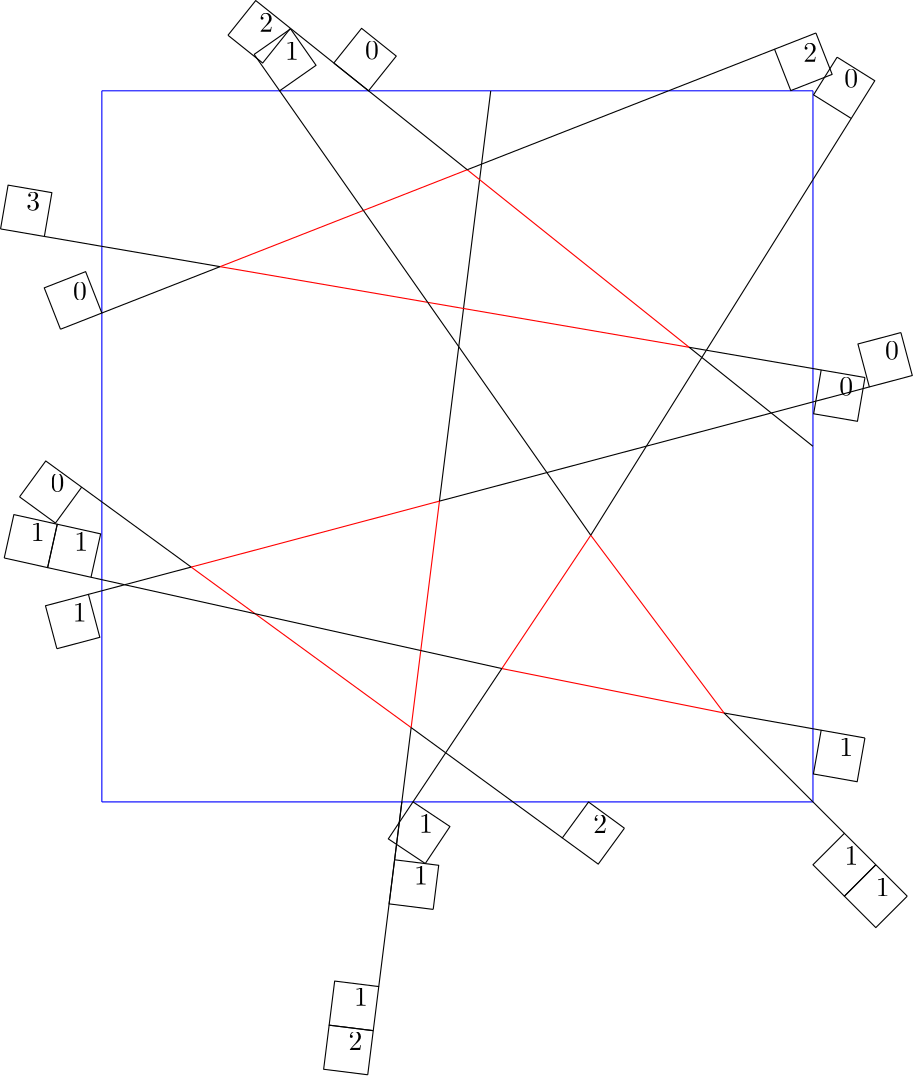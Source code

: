<?xml version="1.0" encoding="UTF-8"?>
<ipe version="70005" creator="HGeometry"><ipestyle name="basic">
<color name="red" value="1 0 0"/>
<color name="green" value="0 1 0"/>
<color name="blue" value="0 0 1"/>
<color name="yellow" value="1 1 0"/>
<color name="orange" value="1 0.647 0"/>
<color name="gold" value="1 0.843 0"/>
<color name="purple" value="0.627 0.125 0.941"/>
<color name="gray" value="0.745 0.745 0.745"/>
<color name="brown" value="0.647 0.165 0.165"/>
<color name="navy" value="0 0 0.502"/>
<color name="pink" value="1 0.753 0.796"/>
<color name="seagreen" value="0.18 0.545 0.341"/>
<color name="turquoise" value="0.251 0.878 0.816"/>
<color name="violet" value="0.933 0.51 0.933"/>
<color name="darkblue" value="0 0 0.545"/>
<color name="darkcyan" value="0 0.545 0.545"/>
<color name="darkgray" value="0.663 0.663 0.663"/>
<color name="darkgreen" value="0 0.392 0"/>
<color name="darkmagenta" value="0.545 0 0.545"/>
<color name="darkorange" value="1 0.549 0"/>
<color name="darkred" value="0.545 0 0"/>
<color name="lightblue" value="0.678 0.847 0.902"/>
<color name="lightcyan" value="0.878 1 1"/>
<color name="lightgray" value="0.827 0.827 0.827"/>
<color name="lightgreen" value="0.565 0.933 0.565"/>
<color name="lightyellow" value="1 1 0.878"/>
<dashstyle name="dashed" value="[4] 0"/>
<dashstyle name="dotted" value="[1 3] 0"/>
<dashstyle name="dash dotted" value="[4 2 1 2] 0"/>
<dashstyle name="dash dot dotted" value="[4 2 1 2 1 2] 0"/>
<pen name="heavier" value="0.8"/>
<pen name="fat" value="1.2"/>
<pen name="ultrafat" value="2"/>
<textsize name="large" value="\large"/>
<textsize name="Large" value="\Large"/>
<textsize name="LARGE" value="\LARGE"/>
<textsize name="huge" value="\huge"/>
<textsize name="Huge" value="\Huge"/>
<textsize name="small" value="\small"/>
<textsize name="footnote" value="\footnotesize"/>
<textsize name="tiny" value="\tiny"/>
<symbolsize name="small" value="2"/>
<symbolsize name="tiny" value="1.1"/>
<symbolsize name="large" value="5"/>
<arrowsize name="small" value="5"/>
<arrowsize name="tiny" value="3"/>
<arrowsize name="large" value="10"/>
<gridsize name="4 pts" value="4"/>
<gridsize name="8 pts (~3 mm)" value="8"/>
<gridsize name="16 pts (~6 mm)" value="16"/>
<gridsize name="32 pts (~12 mm)" value="32"/>
<gridsize name="10 pts (~3.5 mm)" value="10"/>
<gridsize name="20 pts (~7 mm)" value="20"/>
<gridsize name="14 pts (~5 mm)" value="14"/>
<gridsize name="28 pts (~10 mm)" value="28"/>
<gridsize name="56 pts (~20 mm)" value="56"/>
<anglesize name="90 deg" value="90"/>
<anglesize name="60 deg" value="60"/>
<anglesize name="45 deg" value="45"/>
<anglesize name="30 deg" value="30"/>
<anglesize name="22.5 deg" value="22.5"/>
<symbol name="mark/circle(sx)" transformations="translations">
<path fill="sym-stroke">
0.6 0 0 0.6 0 0 e 0.4 0 0 0.4 0 0 e
</path></symbol>
<symbol name="mark/disk(sx)" transformations="translations">
<path fill="sym-stroke">
0.6 0 0 0.6 0 0 e
</path></symbol>
<symbol name="mark/fdisk(sfx)" transformations="translations">
<group><path fill="sym-fill">
0.5 0 0 0.5 0 0 e
</path><path fill="sym-stroke" fillrule="eofill">
0.6 0 0 0.6 0 0 e 0.4 0 0 0.4 0 0 e
</path></group></symbol>
<symbol name="mark/box(sx)" transformations="translations">
<path fill="sym-stroke" fillrule="eofill">
-0.6 -0.6 m 0.6 -0.6 l 0.6 0.6 l -0.6 0.6 l h
-0.4 -0.4 m 0.4 -0.4 l 0.4 0.4 l -0.4 0.4 l h</path></symbol>
<symbol name="mark/square(sx)" transformations="translations">
<path fill="sym-stroke">
-0.6 -0.6 m 0.6 -0.6 l 0.6 0.6 l -0.6 0.6 l h</path></symbol>
<symbol name="mark/fsquare(sfx)" transformations="translations">
<group><path fill="sym-fill">
-0.5 -0.5 m 0.5 -0.5 l 0.5 0.5 l -0.5 0.5 l h</path>
<path fill="sym-stroke" fillrule="eofill">
-0.6 -0.6 m 0.6 -0.6 l 0.6 0.6 l -0.6 0.6 l h
-0.4 -0.4 m 0.4 -0.4 l 0.4 0.4 l -0.4 0.4 l h</path></group></symbol>
<symbol name="mark/cross(sx)" transformations="translations">
<group><path fill="sym-stroke">
-0.43 -0.57 m 0.57 0.43 l 0.43 0.57 l -0.57 -0.43 l h</path>
<path fill="sym-stroke">
-0.43 0.57 m 0.57 -0.43 l 0.43 -0.57 l -0.57 0.43 l h</path>
</group></symbol>
<symbol name="arrow/arc(spx)">
<path pen="sym-pen" stroke="sym-stroke" fill="sym-stroke">
0 0 m -1.0 0.333 l -1.0 -0.333 l h</path></symbol>
<symbol name="arrow/farc(spx)">
<path pen="sym-pen" stroke="sym-stroke" fill="white">
0 0 m -1.0 0.333 l -1.0 -0.333 l h</path></symbol>
<symbol name="arrow/ptarc(spx)">
<path pen="sym-pen" stroke="sym-stroke" fill="sym-stroke">
0 0 m -1.0 0.333 l -0.8 0 l -1.0 -0.333 l h</path></symbol>
<symbol name="arrow/fptarc(spx)">
<path pen="sym-pen" stroke="sym-stroke" fill="white">
0 0 m -1.0 0.333 l -0.8 0 l -1.0 -0.333 l h</path></symbol>
<symbol name="arrow/fnormal(spx)">
<path pen="sym-pen" stroke="sym-stroke" fill="white">
0 0 m -1.0 0.333 l -1.0 -0.333 l h</path></symbol>
<symbol name="arrow/pointed(spx)">
<path pen="sym-pen" stroke="sym-stroke" fill="sym-stroke">
0 0 m -1.0 0.333 l -0.8 0 l -1.0 -0.333 l h</path></symbol>
<symbol name="arrow/fpointed(spx)">
<path pen="sym-pen" stroke="sym-stroke" fill="white">
0 0 m -1.0 0.333 l -0.8 0 l -1.0 -0.333 l h</path></symbol>
<symbol name="arrow/linear(spx)">
<path pen="sym-pen" stroke="sym-stroke">
-1.0 0.333 m 0 0 l -1.0 -0.333 l</path></symbol>
<symbol name="arrow/fdouble(spx)">
<path pen="sym-pen" stroke="sym-stroke" fill="white">
0 0 m -1.0 0.333 l -1.0 -0.333 l h
-1 0 m -2.0 0.333 l -2.0 -0.333 l h
</path></symbol>
<symbol name="arrow/double(spx)">
<path pen="sym-pen" stroke="sym-stroke" fill="sym-stroke">
0 0 m -1.0 0.333 l -1.0 -0.333 l h
-1 0 m -2.0 0.333 l -2.0 -0.333 l h
</path></symbol>
<tiling name="falling" angle="-60" width="1" step="4"/>
<tiling name="rising" angle="30" width="1" step="4"/>
<textstyle name="center" begin="\begin{center}" end="\end{center}"/>
<textstyle name="itemize" begin="\begin{itemize}" end="\end{itemize}"/>
<textstyle name="item" begin="\begin{itemize}\item{}" end="\end{itemize}"/>
</ipestyle><page><layer name="alpha"/><view layers="alpha" active="alpha"/><path stroke="blue">-128.0 128.0 m
-128.0 109.33073 -128.0 90.66146 -128.0 72.0 c
</path><path stroke="blue">-128.0 72.0 m
-128.0 63.992188 -128.0 55.992188 -128.0 48.0 c
</path><path stroke="blue">-128.0 48.0 m
-128.0 25.325521 -128.0 2.6588535 -128.0 -20.0 c
</path><path stroke="blue">-128.0 -20.0 m
-128.0 -29.341146 -128.0 -38.67448 -128.0 -48.0 c
</path><path stroke="blue">-128.0 -48.0 m
-128.0 -49.341145 -128.0 -50.67448 -128.0 -52.0 c
</path><path stroke="blue">-128.0 -52.0 m
-128.0 -77.33854 -128.0 -102.66927 -128.0 -128.0 c
</path><path stroke="blue">-128.0 -128.0 m
-91.9974 -128.0 -55.994793 -128.0 -20.0 -128.0 c
</path><path stroke="blue">-20.0 -128.0 m
-18.658854 -128.0 -17.325521 -128.0 -16.0 -128.0 c
</path><path stroke="blue">-16.0 -128.0 m
-3.9921875 -128.0 8.0078125 -128.0 20.0 -128.0 c
</path><path stroke="blue">20.0 -128.0 m
56.005207 -128.0 92.0026 -128.0 128.0 -128.0 c
</path><path stroke="blue">128.0 -128.0 m
128.0 -119.22135 128.0 -110.44271 128.0 -101.671 c
</path><path stroke="blue">128.0 -101.671 m
128.0 -67.77344 128.0 -33.882813 128.0 0.0 c
</path><path stroke="blue">128.0 0.0 m
128.0 5.341146 128.0 10.6744795 128.0 16.0 c
</path><path stroke="blue">128.0 16.0 m
128.0 20.007813 128.0 24.007813 128.0 28.0 c
</path><path stroke="blue">128.0 28.0 m
128.0 50.67448 128.0 73.34115 128.0 96.0 c
</path><path stroke="blue">128.0 96.0 m
128.0 106.671875 128.0 117.33594 128.0 128.0 c
</path><path stroke="blue">128.0 128.0 m
110.66406 128.0 93.328125 128.0 76.0 128.0 c
</path><path stroke="blue">76.0 128.0 m
54.658855 128.0 33.32552 128.0 12.0 128.0 c
</path><path stroke="blue">12.0 128.0 m
-2.6744795 128.0 -17.341146 128.0 -32.0 128.0 c
</path><path stroke="blue">-32.0 128.0 m
-42.67448 128.0 -53.341145 128.0 -64.0 128.0 c
</path><path stroke="blue">-64.0 128.0 m
-85.33854 128.0 -106.66927 128.0 -128.0 128.0 c
</path><path stroke="red">-95.8507 -43.4603 m
-88.17648 -49.06042 -80.50227 -54.66054 -72.82834 -60.260406 c
</path><path stroke="red">-72.82834 -60.260406 m
-54.104137 -73.92411 -35.38022 -87.587555 -16.6563 -101.251 c
</path><path stroke="red">-16.6563 -101.251 m
-15.50074 -92.006454 -14.3451805 -82.76191 -13.189071 -73.513435 c
</path><path stroke="red">-13.189071 -73.513435 m
-10.947964 -55.583977 -8.706307 -37.65059 -6.46465 -19.7172 c
</path><path stroke="red">-6.46465 -19.7172 m
-36.26 -27.631567 -66.05535 -35.545933 -95.8507 -43.4603 c
</path><path stroke="black">-6.46465 -19.7172 m
-4.147928 -1.1834285 -1.8312069 17.350344 0.4847804 35.879036 c
</path><path stroke="black">0.4847804 35.879036 m
1.0580269 40.464214 1.6305393 45.044315 2.2030098 49.621456 c
</path><path stroke="black">2.2030098 49.621456 m
4.1354685 65.08375 6.0678854 80.54308 8.000077 95.9997 c
</path><path stroke="black">8.000077 95.9997 m
8.233966 97.87173 8.4676285 99.74103 8.700999 101.6084 c
</path><path stroke="black">8.700999 101.6084 m
9.800861 110.40689 10.900431 119.203445 12.0 128.0 c
</path><path stroke="black">-6.46465 -19.7172 m
6.4286585 -16.292412 19.321968 -12.867624 32.210888 -9.444261 c
</path><path stroke="black">32.210888 -9.444261 m
44.159298 -6.270203 56.10333 -3.0975695 68.04676 7.481755e-2 c
</path><path stroke="black">68.04676 7.481755e-2 m
83.027985 4.0543 98.00863 8.033536 112.985466 12.011808 c
</path><path stroke="black">112.985466 12.011808 m
117.99284 13.341847 122.99642 14.670923 128.0 16.0 c
</path><path stroke="black">-16.6563 -101.251 m
-12.511287 -104.27572 -8.366273 -107.30044 -4.218362 -110.32729 c
</path><path stroke="black">-4.218362 -110.32729 m
3.8524942 -116.21677 11.926247 -122.10838 20.0 -128.0 c
</path><path stroke="black">-16.6563 -101.251 m
-17.770866 -110.167336 -18.885433 -119.083664 -20.0 -128.0 c
</path><path stroke="black">-95.8507 -43.4603 m
-103.833084 -45.58063 -111.81547 -47.700962 -119.800514 -49.822094 c
</path><path stroke="black">-119.800514 -49.822094 m
-122.5319 -50.547527 -125.265945 -51.273766 -128.0 -52.0 c
</path><path stroke="black">-95.8507 -43.4603 m
-106.56713 -35.6402 -117.28357 -27.8201 -128.0 -20.0 c
</path><path stroke="red">3.52632 99.5789 m
5.0169034 98.38644 6.5074873 97.19397 8.000077 95.9997 c
</path><path stroke="red">8.000077 95.9997 m
33.13968 75.88824 58.281296 55.774967 83.4229 35.6617 c
</path><path stroke="red">83.4229 35.6617 m
56.351215 40.314648 29.27952 44.967594 2.2030098 49.621456 c
</path><path stroke="red">2.2030098 49.621456 m
-2.090246 50.359276 -6.3883204 51.098007 -10.685443 51.836468 c
</path><path stroke="red">-10.685443 51.836468 m
-35.60733 56.120026 -60.528263 60.403313 -85.4492 64.6866 c
</path><path stroke="red">-85.4492 64.6866 m
-68.24676 71.43264 -51.04432 78.17869 -33.84627 84.92311 c
</path><path stroke="red">-33.84627 84.92311 m
-21.385813 89.809456 -8.929746 94.694176 3.52632 99.5789 c
</path><path stroke="black">-32.0 128.0 m
-20.157894 118.5263 -8.315785 109.0526 3.52632 99.5789 c
</path><path stroke="black">3.52632 99.5789 m
5.2514625 100.255424 6.976605 100.93195 8.700999 101.6084 c
</path><path stroke="black">8.700999 101.6084 m
31.134499 110.405655 53.56725 119.20283 76.0 128.0 c
</path><path stroke="black">83.4229 35.6617 m
85.48887 35.30661 87.55484 34.951523 89.62265 34.59615 c
</path><path stroke="black">89.62265 34.59615 m
102.41388 32.39762 115.20694 30.19881 128.0 28.0 c
</path><path stroke="black">83.4229 35.6617 m
84.94835 34.44134 86.47379 33.220985 88.0002 32.000217 c
</path><path stroke="black">88.0002 32.000217 m
96.32842 25.33728 104.65761 18.673927 112.985466 12.011808 c
</path><path stroke="black">112.985466 12.011808 m
117.991196 8.00705 122.9956 4.003525 128.0 0.0 c
</path><path stroke="black">-85.4492 64.6866 m
-99.6328 59.1244 -113.8164 53.5622 -128.0 48.0 c
</path><path stroke="black">-85.4492 64.6866 m
-99.6328 67.1244 -113.8164 69.5622 -128.0 72.0 c
</path><path stroke="red">48.0 -32.0 m
64.0 -53.333332 80.0 -74.666664 96.0 -96.0 c
</path><path stroke="red">96.0 -96.0 m
69.333336 -90.666664 42.666668 -85.333336 16.0 -80.0 c
</path><path stroke="red">16.0 -80.0 m
26.666666 -64.0 37.333332 -48.0 48.0 -32.0 c
</path><path stroke="black">48.0 -32.0 m
42.73747 -24.482096 37.474934 -16.964193 32.210888 -9.444261 c
</path><path stroke="black">32.210888 -9.444261 m
21.637209 5.661133 11.062012 20.768555 0.4847804 35.879036 c
</path><path stroke="black">0.4847804 35.879036 m
-3.236491 41.19499 -6.959798 46.513996 -10.685443 51.836468 c
</path><path stroke="black">-10.685443 51.836468 m
-18.403158 62.861652 -26.123209 73.8903 -33.84627 84.92311 c
</path><path stroke="black">-33.84627 84.92311 m
-43.895508 99.2793 -53.947754 113.63965 -64.0 128.0 c
</path><path stroke="black">48.0 -32.0 m
54.681316 -21.309896 61.362633 -10.619792 68.04676 7.481755e-2 c
</path><path stroke="black">68.04676 7.481755e-2 m
74.69759 10.7161455 81.351234 21.36198 88.0002 32.000217 c
</path><path stroke="black">88.0002 32.000217 m
88.54525 32.872395 89.08561 33.73698 89.62265 34.59615 c
</path><path stroke="black">89.62265 34.59615 m
102.41732 55.067707 115.20866 75.53385 128.0 96.0 c
</path><path stroke="black">96.0 -96.0 m
106.666664 -106.666664 117.333336 -117.333336 128.0 -128.0 c
</path><path stroke="black">16.0 -80.0 m
9.261719 -90.10742 2.5234375 -100.21484 -4.218362 -110.32729 c
</path><path stroke="black">-4.218362 -110.32729 m
-8.1432295 -116.21484 -12.071614 -122.10742 -16.0 -128.0 c
</path><path stroke="black">16.0 -80.0 m
6.270508 -77.83789 -3.4589846 -75.67578 -13.189071 -73.513435 c
</path><path stroke="black">-13.189071 -73.513435 m
-33.069336 -69.0957 -52.95019 -64.677734 -72.82834 -60.260406 c
</path><path stroke="black">-72.82834 -60.260406 m
-88.487305 -56.780598 -104.143555 -53.301434 -119.800514 -49.822094 c
</path><path stroke="black">-119.800514 -49.822094 m
-122.5332 -49.214844 -125.2666 -48.60742 -128.0 -48.0 c
</path><path stroke="black">96.0 -96.0 m
106.666664 -97.890335 117.333336 -99.78067 128.0 -101.671 c
</path><path>20.0 -128.0 m
37.771446 -140.96826 l
</path><group><text pos="48.949524 -139.22165" type="label">2</text><path>60.1276 -137.47504 m
50.696136 -150.39972 l
37.771446 -140.96826 l
47.20291 -128.04358 l
60.1276 -137.47504 l
</path></group><path>-20.0 -128.0 m
-28.310509 -194.4826 l
</path><group><text pos="-37.241028 -201.42853" type="label">1</text><path>-30.295105 -210.35904 m
-46.171547 -208.37445 l
-44.18695 -192.49802 l
-28.310509 -194.4826 l
-30.295105 -210.35904 l
</path></group><group><text pos="-39.22563 -217.30496" type="label">2</text><path>-32.27971 -226.23547 m
-48.15615 -224.25089 l
-46.171555 -208.37445 l
-30.295113 -210.35904 l
-32.27971 -226.23547 l
</path></group><path>-20.0 -128.0 m
-22.604786 -148.83783 l
</path><group><text pos="-15.658865 -157.76834" type="label">1</text><path>-8.712944 -166.69885 m
-24.589386 -164.71426 l
-22.604786 -148.83783 l
-6.728344 -150.82242 l
-8.712944 -166.69885 l
</path></group><path>-16.0 -128.0 m
-16.0 -128.0 l
</path><group><text pos="-13.7811985 -139.09401" type="label">1</text><path>-11.562397 -150.18802 m
-24.875202 -141.3128 l
-16.0 -128.0 l
-2.6871953 -136.87521 l
-11.562397 -150.18802 l
</path></group><path>128.0 16.0 m
148.29619 21.39118 l
</path><group><text pos="153.97429 31.176844" type="label">0</text><path>159.65239 40.962505 m
163.75996 25.498745 l
148.29619 21.39118 l
144.18861 36.854942 l
159.65239 40.962505 l
</path></group><path>128.0 -101.671 m
130.95398 -102.194496 l
</path><group><text pos="137.43524 -111.46775" type="label">1</text><path>146.7085 -104.98649 m
143.9165 -120.741005 l
128.16199 -117.94901 l
130.95398 -102.194496 l
146.7085 -104.98649 l
</path></group><path>128.0 28.0 m
130.95665 27.491825 l
</path><group><text pos="137.4859 18.252304" type="label">0</text><path>146.72542 24.781563 m
144.01515 9.012783 l
128.24638 11.723045 l
130.95665 27.491825 l
146.72542 24.781563 l
</path></group><path>128.0 -128.0 m
139.3137 -139.3137 l
</path><group><text pos="139.3137 -150.62743" type="label">1</text><path>150.62743 -150.62743 m
139.3137 -161.94115 l
127.99999 -150.62743 l
139.3137 -139.3137 l
150.62743 -150.62743 l
</path></group><group><text pos="150.62741 -161.94113" type="label">1</text><path>161.94113 -161.94113 m
150.62741 -173.25485 l
139.31369 -161.94113 l
150.62741 -150.62741 l
161.94113 -161.94113 l
</path></group><path>128.0 96.0 m
141.77997 118.04796 l
</path><group><text pos="139.23598 129.07195" type="label">0</text><path>136.69199 140.09592 m
150.25995 131.61594 l
141.77997 118.047966 l
128.212 126.52795 l
136.69199 140.09592 l
</path></group><path>76.0 128.0 m
114.16989 142.96861 l
</path><group><text pos="124.53838 138.44153" type="label">2</text><path>129.06546 148.81001 m
134.90686 133.91444 l
120.01131 128.07304 l
114.16989 142.96861 l
129.06546 148.81001 l
</path></group><path>-64.0 128.0 m
-64.0 128.0 l
</path><group><text pos="-62.033844 139.14154" type="label">1</text><path>-73.1754 141.1077 m
-60.067688 150.28308 l
-50.89229 137.17538 l
-64.0 127.99999 l
-73.1754 141.1077 l
</path></group><path>-32.0 128.0 m
-32.0 128.0 l
</path><group><text pos="-33.24938 139.2445" type="label">0</text><path>-44.49389 137.99512 m
-34.498756 150.48901 l
-22.004866 140.4939 l
-31.999998 128.0 l
-44.49389 137.99512 l
</path></group><path>-32.0 128.0 m
-60.111256 150.48904 l
</path><group><text pos="-71.35577 149.23965" type="label">2</text><path>-82.60028 147.99026 m
-72.60515 160.48416 l
-60.11125 150.48904 l
-70.106384 137.99515 l
-82.60028 147.99026 l
</path></group><path>-128.0 -48.0 m
-131.90475 -47.13228 l
</path><group><text pos="-137.9788 -37.587337" type="label">1</text><path>-147.52374 -43.661392 m
-144.05286 -28.042398 l
-128.43387 -31.513285 l
-131.90475 -47.13228 l
-147.52374 -43.661392 l
</path></group><group><text pos="-153.5978 -34.11645" type="label">1</text><path>-163.14273 -40.190506 m
-159.67184 -24.571512 l
-144.05286 -28.042398 l
-147.52374 -43.661392 l
-163.14273 -40.190506 l
</path></group><path>-128.0 48.0 m
-128.0 48.0 l
</path><group><text pos="-138.36848 52.527084" type="label">0</text><path>-142.89557 42.1586 m
-148.73697 57.05417 l
-133.8414 62.89557 l
-128.0 48.0 l
-142.89557 42.1586 l
</path></group><path>-128.0 72.0 m
-148.69653 75.557205 l
</path><group><text pos="-155.22581 84.79672" type="label">3</text><path>-164.46533 78.267456 m
-161.7551 94.03624 l
-145.9863 91.32599 l
-148.69653 75.557205 l
-164.46533 78.267456 l
</path></group><path>-128.0 -52.0 m
-132.83243 -53.283615 l
</path><group><text pos="-138.51051 -63.06928" type="label">1</text><path>-144.18861 -72.85494 m
-148.29619 -57.391182 l
-132.83241 -53.283615 l
-128.72484 -68.747375 l
-144.18861 -72.85494 l
</path></group><path>-128.0 -20.0 m
-135.27011 -14.6947775 l
</path><group><text pos="-146.4482 -16.44135" type="label">0</text><path>-157.62628 -18.187923 m
-148.19476 -5.2632704 l
-135.27011 -14.6947775 l
-144.70163 -27.61943 l
-157.62628 -18.187923 l
</path></group></page></ipe>